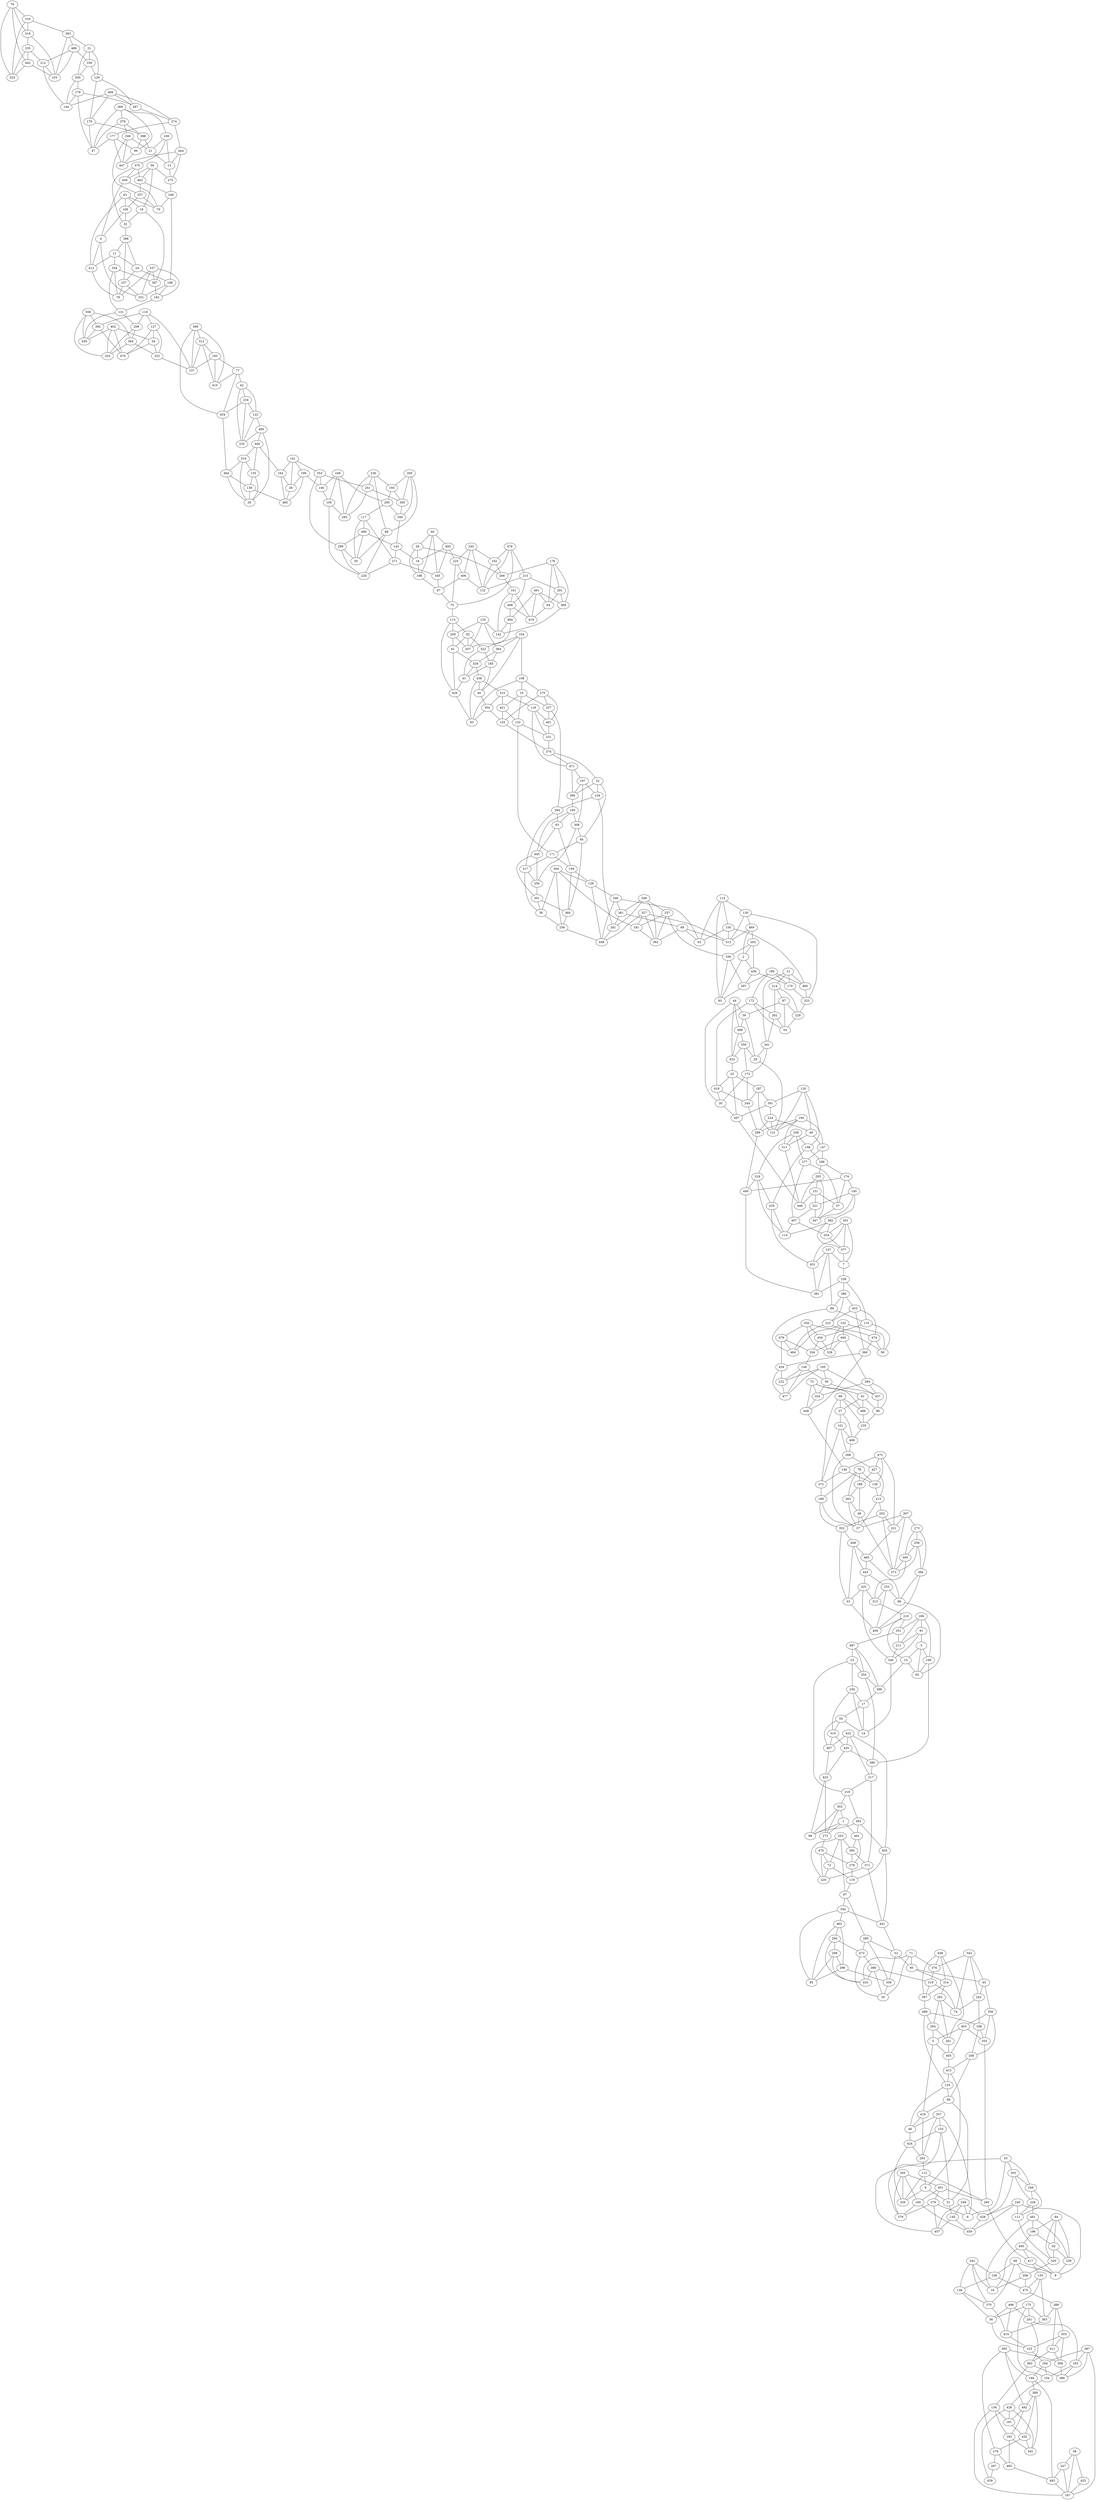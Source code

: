 graph G_1 {
    76;
    316;
    218;
    335;
    442;
    333;
    283;
    486;
    212;
    103;
    31;
    339;
    500;
    129;
    179;
    466;
    287;
    274;
    144;
    177;
    176;
    369;
    378;
    47;
    398;
    96;
    306;
    444;
    447;
    109;
    21;
    13;
    375;
    59;
    275;
    456;
    462;
    237;
    246;
    43;
    70;
    106;
    19;
    32;
    4;
    396;
    11;
    412;
    24;
    107;
    198;
    334;
    337;
    79;
    331;
    367;
    182;
    131;
    118;
    209;
    358;
    384;
    402;
    324;
    392;
    430;
    127;
    34;
    252;
    478;
    390;
    312;
    183;
    137;
    77;
    410;
    42;
    234;
    454;
    122;
    480;
    232;
    404;
    216;
    135;
    464;
    139;
    20;
    141;
    164;
    199;
    28;
    485;
    353;
    169;
    146;
    105;
    236;
    251;
    285;
    290;
    88;
    193;
    300;
    295;
    349;
    117;
    490;
    299;
    50;
    143;
    271;
    226;
    60;
    26;
    493;
    345;
    18;
    186;
    245;
    225;
    406;
    97;
    476;
    75;
    162;
    215;
    132;
    178;
    291;
    266;
    161;
    468;
    491;
    64;
    419;
    368;
    494;
    125;
    142;
    113;
    259;
    82;
    61;
    207;
    104;
    364;
    329;
    322;
    185;
    41;
    438;
    426;
    315;
    40;
    108;
    354;
    10;
    83;
    421;
    270;
    152;
    227;
    116;
    401;
    133;
    231;
    374;
    471;
    197;
    22;
    395;
    134;
    100;
    294;
    308;
    63;
    94;
    171;
    445;
    317;
    250;
    301;
    159;
    304;
    126;
    38;
    360;
    346;
    256;
    348;
    361;
    281;
    327;
    448;
    257;
    181;
    69;
    362;
    115;
    150;
    62;
    130;
    469;
    413;
    292;
    2;
    436;
    336;
    180;
    297;
    93;
    12;
    460;
    170;
    214;
    87;
    323;
    229;
    172;
    262;
    54;
    341;
    44;
    39;
    498;
    350;
    29;
    452;
    173;
    25;
    418;
    30;
    187;
    244;
    120;
    391;
    224;
    49;
    497;
    195;
    121;
    289;
    147;
    338;
    311;
    158;
    296;
    277;
    205;
    151;
    446;
    174;
    57;
    140;
    321;
    347;
    318;
    435;
    440;
    382;
    407;
    114;
    201;
    254;
    377;
    157;
    431;
    7;
    238;
    381;
    286;
    89;
    110;
    453;
    223;
    474;
    330;
    450;
    102;
    90;
    400;
    479;
    328;
    484;
    204;
    366;
    434;
    148;
    165;
    222;
    477;
    56;
    284;
    73;
    332;
    437;
    449;
    81;
    80;
    99;
    488;
    27;
    235;
    101;
    499;
    472;
    149;
    372;
    268;
    427;
    78;
    128;
    188;
    189;
    263;
    48;
    213;
    307;
    37;
    202;
    221;
    273;
    258;
    305;
    373;
    352;
    408;
    483;
    443;
    394;
    325;
    33;
    233;
    313;
    210;
    409;
    86;
    166;
    91;
    351;
    211;
    340;
    3;
    15;
    190;
    65;
    487;
    23;
    255;
    399;
    230;
    17;
    55;
    310;
    14;
    422;
    467;
    420;
    423;
    380;
    217;
    219;
    302;
    1;
    393;
    98;
    272;
    461;
    253;
    385;
    371;
    470;
    72;
    220;
    279;
    455;
    119;
    67;
    344;
    441;
    463;
    200;
    288;
    298;
    85;
    280;
    473;
    52;
    359;
    71;
    95;
    388;
    433;
    35;
    343;
    45;
    458;
    376;
    319;
    314;
    397;
    282;
    242;
    489;
    74;
    264;
    261;
    356;
    168;
    403;
    355;
    5;
    405;
    208;
    415;
    124;
    66;
    416;
    357;
    46;
    153;
    424;
    293;
    112;
    9;
    51;
    265;
    326;
    451;
    260;
    160;
    276;
    379;
    248;
    145;
    53;
    6;
    457;
    303;
    249;
    228;
    240;
    429;
    111;
    459;
    481;
    84;
    196;
    92;
    239;
    320;
    495;
    417;
    68;
    8;
    206;
    243;
    156;
    16;
    138;
    370;
    155;
    475;
    496;
    175;
    36;
    241;
    389;
    363;
    203;
    414;
    411;
    123;
    387;
    184;
    163;
    383;
    154;
    365;
    309;
    386;
    194;
    269;
    492;
    136;
    428;
    191;
    432;
    192;
    342;
    278;
    267;
    465;
    58;
    247;
    482;
    425;
    167;
    439;
    76 -- 316;
    76 -- 218;
    316 -- 218;
    218 -- 335;
    76 -- 442;
    335 -- 442;
    76 -- 333;
    316 -- 333;
    335 -- 333;
    442 -- 333;
    316 -- 283;
    283 -- 486;
    335 -- 212;
    486 -- 212;
    218 -- 103;
    442 -- 103;
    283 -- 103;
    486 -- 103;
    212 -- 103;
    283 -- 31;
    486 -- 339;
    31 -- 339;
    31 -- 500;
    339 -- 500;
    31 -- 129;
    339 -- 129;
    500 -- 179;
    129 -- 287;
    179 -- 287;
    466 -- 287;
    466 -- 274;
    287 -- 274;
    212 -- 144;
    500 -- 144;
    179 -- 144;
    466 -- 144;
    274 -- 177;
    129 -- 176;
    466 -- 176;
    369 -- 378;
    179 -- 47;
    177 -- 47;
    176 -- 47;
    369 -- 47;
    378 -- 47;
    176 -- 398;
    378 -- 398;
    177 -- 96;
    369 -- 96;
    398 -- 96;
    378 -- 306;
    274 -- 444;
    177 -- 447;
    96 -- 447;
    306 -- 447;
    444 -- 447;
    369 -- 109;
    398 -- 21;
    306 -- 21;
    109 -- 21;
    444 -- 13;
    109 -- 13;
    21 -- 13;
    109 -- 375;
    444 -- 275;
    13 -- 275;
    59 -- 275;
    375 -- 456;
    59 -- 456;
    375 -- 462;
    59 -- 462;
    306 -- 237;
    462 -- 237;
    275 -- 246;
    462 -- 246;
    456 -- 70;
    237 -- 70;
    246 -- 70;
    43 -- 70;
    237 -- 106;
    43 -- 106;
    59 -- 19;
    43 -- 19;
    375 -- 32;
    106 -- 32;
    19 -- 32;
    456 -- 4;
    106 -- 4;
    32 -- 396;
    396 -- 11;
    43 -- 412;
    4 -- 412;
    11 -- 412;
    396 -- 24;
    11 -- 24;
    396 -- 107;
    24 -- 107;
    246 -- 198;
    24 -- 198;
    11 -- 334;
    412 -- 79;
    107 -- 79;
    334 -- 79;
    337 -- 79;
    4 -- 331;
    107 -- 331;
    198 -- 331;
    337 -- 331;
    19 -- 367;
    334 -- 367;
    337 -- 367;
    198 -- 182;
    337 -- 182;
    367 -- 182;
    334 -- 131;
    182 -- 131;
    131 -- 209;
    118 -- 209;
    209 -- 384;
    358 -- 384;
    209 -- 324;
    358 -- 324;
    384 -- 324;
    402 -- 324;
    118 -- 392;
    358 -- 392;
    131 -- 430;
    358 -- 430;
    402 -- 430;
    392 -- 430;
    118 -- 127;
    402 -- 34;
    127 -- 34;
    384 -- 252;
    127 -- 252;
    34 -- 252;
    402 -- 478;
    392 -- 478;
    127 -- 478;
    34 -- 478;
    390 -- 312;
    312 -- 183;
    118 -- 137;
    252 -- 137;
    390 -- 137;
    312 -- 137;
    183 -- 137;
    183 -- 77;
    390 -- 410;
    312 -- 410;
    183 -- 410;
    77 -- 410;
    77 -- 42;
    42 -- 234;
    390 -- 454;
    77 -- 454;
    234 -- 454;
    42 -- 122;
    234 -- 122;
    122 -- 480;
    42 -- 232;
    234 -- 232;
    122 -- 232;
    480 -- 232;
    480 -- 404;
    404 -- 216;
    404 -- 135;
    216 -- 135;
    454 -- 464;
    216 -- 464;
    135 -- 139;
    464 -- 139;
    480 -- 20;
    216 -- 20;
    135 -- 20;
    464 -- 20;
    139 -- 20;
    404 -- 164;
    141 -- 164;
    141 -- 199;
    141 -- 28;
    164 -- 28;
    199 -- 28;
    139 -- 485;
    164 -- 485;
    199 -- 485;
    28 -- 485;
    141 -- 353;
    199 -- 146;
    353 -- 146;
    169 -- 146;
    169 -- 105;
    146 -- 105;
    353 -- 251;
    236 -- 251;
    169 -- 285;
    105 -- 285;
    236 -- 285;
    251 -- 285;
    236 -- 88;
    290 -- 88;
    236 -- 193;
    290 -- 193;
    251 -- 300;
    290 -- 300;
    193 -- 300;
    169 -- 295;
    193 -- 295;
    290 -- 349;
    300 -- 349;
    295 -- 349;
    295 -- 117;
    117 -- 490;
    353 -- 299;
    490 -- 299;
    88 -- 50;
    117 -- 50;
    490 -- 50;
    299 -- 50;
    349 -- 143;
    490 -- 143;
    117 -- 271;
    143 -- 271;
    105 -- 226;
    88 -- 226;
    299 -- 226;
    271 -- 226;
    60 -- 26;
    60 -- 493;
    271 -- 345;
    60 -- 345;
    493 -- 345;
    143 -- 18;
    26 -- 18;
    493 -- 18;
    60 -- 186;
    26 -- 186;
    18 -- 186;
    493 -- 225;
    245 -- 225;
    245 -- 406;
    225 -- 406;
    345 -- 97;
    186 -- 97;
    406 -- 97;
    225 -- 75;
    97 -- 75;
    476 -- 75;
    245 -- 162;
    476 -- 162;
    476 -- 215;
    245 -- 132;
    406 -- 132;
    476 -- 132;
    162 -- 132;
    215 -- 132;
    215 -- 291;
    178 -- 291;
    26 -- 266;
    162 -- 266;
    178 -- 266;
    266 -- 161;
    215 -- 468;
    161 -- 468;
    178 -- 64;
    291 -- 64;
    491 -- 64;
    161 -- 419;
    468 -- 419;
    491 -- 419;
    64 -- 419;
    178 -- 368;
    291 -- 368;
    491 -- 368;
    468 -- 494;
    491 -- 494;
    161 -- 142;
    368 -- 142;
    494 -- 142;
    125 -- 142;
    75 -- 113;
    125 -- 259;
    113 -- 259;
    113 -- 82;
    259 -- 61;
    82 -- 61;
    494 -- 207;
    125 -- 207;
    259 -- 207;
    82 -- 207;
    125 -- 364;
    104 -- 364;
    61 -- 329;
    364 -- 329;
    82 -- 322;
    104 -- 322;
    364 -- 185;
    322 -- 185;
    329 -- 41;
    322 -- 41;
    185 -- 41;
    329 -- 438;
    113 -- 426;
    61 -- 426;
    41 -- 426;
    438 -- 315;
    104 -- 40;
    185 -- 40;
    438 -- 40;
    104 -- 108;
    315 -- 354;
    40 -- 354;
    108 -- 10;
    438 -- 83;
    426 -- 83;
    108 -- 83;
    354 -- 83;
    315 -- 421;
    10 -- 421;
    108 -- 270;
    354 -- 152;
    421 -- 152;
    270 -- 152;
    10 -- 227;
    270 -- 227;
    315 -- 116;
    270 -- 401;
    227 -- 401;
    116 -- 401;
    10 -- 133;
    421 -- 133;
    116 -- 231;
    401 -- 231;
    133 -- 231;
    152 -- 374;
    231 -- 374;
    116 -- 471;
    374 -- 471;
    471 -- 197;
    374 -- 22;
    471 -- 395;
    197 -- 395;
    22 -- 395;
    197 -- 134;
    22 -- 134;
    395 -- 100;
    227 -- 294;
    134 -- 294;
    197 -- 308;
    100 -- 308;
    100 -- 63;
    294 -- 63;
    22 -- 94;
    308 -- 94;
    133 -- 171;
    94 -- 171;
    100 -- 445;
    63 -- 445;
    294 -- 317;
    171 -- 317;
    308 -- 250;
    445 -- 250;
    317 -- 250;
    445 -- 301;
    250 -- 301;
    63 -- 159;
    171 -- 159;
    159 -- 126;
    304 -- 126;
    317 -- 38;
    301 -- 38;
    304 -- 38;
    94 -- 360;
    301 -- 360;
    159 -- 360;
    126 -- 346;
    304 -- 256;
    38 -- 256;
    360 -- 256;
    346 -- 361;
    348 -- 361;
    134 -- 281;
    348 -- 281;
    361 -- 281;
    126 -- 448;
    346 -- 448;
    256 -- 448;
    281 -- 448;
    327 -- 448;
    348 -- 257;
    304 -- 181;
    327 -- 181;
    257 -- 181;
    361 -- 69;
    348 -- 362;
    327 -- 362;
    257 -- 362;
    181 -- 362;
    69 -- 362;
    115 -- 150;
    346 -- 62;
    69 -- 62;
    115 -- 62;
    150 -- 62;
    115 -- 130;
    130 -- 469;
    327 -- 413;
    69 -- 413;
    150 -- 413;
    130 -- 413;
    469 -- 413;
    469 -- 292;
    469 -- 2;
    292 -- 2;
    292 -- 436;
    2 -- 436;
    257 -- 336;
    292 -- 336;
    436 -- 297;
    336 -- 297;
    180 -- 297;
    115 -- 93;
    2 -- 93;
    336 -- 93;
    297 -- 93;
    150 -- 460;
    180 -- 460;
    12 -- 460;
    436 -- 170;
    180 -- 170;
    12 -- 170;
    12 -- 214;
    214 -- 87;
    130 -- 323;
    460 -- 323;
    170 -- 323;
    214 -- 229;
    87 -- 229;
    323 -- 229;
    180 -- 172;
    214 -- 262;
    172 -- 262;
    87 -- 54;
    229 -- 54;
    172 -- 54;
    262 -- 54;
    12 -- 341;
    262 -- 341;
    87 -- 39;
    44 -- 39;
    44 -- 498;
    39 -- 498;
    498 -- 350;
    341 -- 29;
    39 -- 29;
    350 -- 29;
    44 -- 452;
    498 -- 452;
    350 -- 452;
    341 -- 173;
    350 -- 173;
    452 -- 25;
    172 -- 418;
    25 -- 418;
    44 -- 30;
    173 -- 30;
    418 -- 30;
    25 -- 187;
    173 -- 244;
    418 -- 244;
    187 -- 244;
    187 -- 391;
    120 -- 391;
    391 -- 224;
    120 -- 49;
    224 -- 49;
    25 -- 497;
    30 -- 497;
    391 -- 497;
    29 -- 121;
    187 -- 121;
    120 -- 121;
    224 -- 121;
    195 -- 121;
    244 -- 289;
    224 -- 289;
    195 -- 289;
    49 -- 147;
    195 -- 147;
    49 -- 311;
    195 -- 311;
    338 -- 311;
    120 -- 158;
    338 -- 158;
    147 -- 296;
    158 -- 296;
    147 -- 277;
    338 -- 277;
    296 -- 205;
    205 -- 151;
    497 -- 446;
    311 -- 446;
    205 -- 446;
    151 -- 446;
    296 -- 174;
    277 -- 57;
    151 -- 57;
    174 -- 57;
    174 -- 140;
    151 -- 321;
    140 -- 321;
    205 -- 347;
    57 -- 347;
    140 -- 347;
    321 -- 347;
    338 -- 318;
    158 -- 435;
    318 -- 435;
    289 -- 440;
    174 -- 440;
    318 -- 440;
    140 -- 382;
    277 -- 407;
    321 -- 407;
    318 -- 114;
    435 -- 114;
    382 -- 114;
    407 -- 114;
    382 -- 254;
    407 -- 254;
    201 -- 254;
    382 -- 377;
    201 -- 377;
    254 -- 377;
    435 -- 431;
    201 -- 431;
    157 -- 431;
    201 -- 7;
    377 -- 7;
    157 -- 7;
    7 -- 238;
    440 -- 381;
    157 -- 381;
    431 -- 381;
    238 -- 381;
    238 -- 286;
    157 -- 89;
    286 -- 89;
    238 -- 110;
    89 -- 110;
    286 -- 453;
    286 -- 223;
    453 -- 223;
    453 -- 474;
    223 -- 474;
    110 -- 450;
    330 -- 450;
    110 -- 90;
    474 -- 90;
    330 -- 90;
    102 -- 90;
    102 -- 400;
    330 -- 479;
    330 -- 328;
    450 -- 328;
    102 -- 328;
    400 -- 328;
    89 -- 484;
    223 -- 484;
    102 -- 484;
    479 -- 484;
    450 -- 204;
    400 -- 204;
    479 -- 204;
    453 -- 366;
    474 -- 366;
    479 -- 434;
    366 -- 434;
    204 -- 148;
    434 -- 222;
    148 -- 222;
    165 -- 222;
    434 -- 477;
    148 -- 477;
    165 -- 477;
    222 -- 477;
    148 -- 56;
    165 -- 56;
    400 -- 284;
    56 -- 332;
    284 -- 332;
    73 -- 332;
    165 -- 437;
    56 -- 437;
    284 -- 437;
    366 -- 449;
    73 -- 449;
    332 -- 449;
    73 -- 81;
    284 -- 80;
    437 -- 80;
    81 -- 80;
    73 -- 488;
    81 -- 488;
    99 -- 488;
    81 -- 27;
    99 -- 27;
    80 -- 235;
    99 -- 235;
    488 -- 235;
    27 -- 101;
    27 -- 499;
    235 -- 499;
    101 -- 499;
    449 -- 149;
    472 -- 149;
    99 -- 372;
    101 -- 372;
    149 -- 372;
    101 -- 268;
    499 -- 268;
    472 -- 427;
    268 -- 427;
    472 -- 128;
    149 -- 128;
    78 -- 128;
    427 -- 188;
    78 -- 188;
    372 -- 189;
    78 -- 189;
    78 -- 263;
    188 -- 263;
    188 -- 48;
    263 -- 48;
    427 -- 213;
    128 -- 213;
    268 -- 37;
    189 -- 37;
    263 -- 37;
    48 -- 37;
    213 -- 37;
    307 -- 37;
    213 -- 202;
    472 -- 221;
    307 -- 221;
    202 -- 221;
    307 -- 273;
    273 -- 258;
    273 -- 305;
    258 -- 305;
    48 -- 373;
    307 -- 373;
    202 -- 373;
    258 -- 373;
    305 -- 373;
    189 -- 352;
    202 -- 352;
    352 -- 408;
    221 -- 483;
    408 -- 483;
    408 -- 443;
    483 -- 443;
    273 -- 394;
    258 -- 394;
    443 -- 325;
    352 -- 33;
    408 -- 33;
    325 -- 33;
    443 -- 233;
    305 -- 313;
    325 -- 313;
    233 -- 313;
    313 -- 210;
    394 -- 409;
    33 -- 409;
    233 -- 409;
    210 -- 409;
    483 -- 86;
    394 -- 86;
    233 -- 86;
    166 -- 91;
    210 -- 351;
    166 -- 351;
    166 -- 211;
    91 -- 211;
    351 -- 211;
    325 -- 340;
    91 -- 340;
    211 -- 340;
    91 -- 3;
    210 -- 15;
    3 -- 15;
    166 -- 190;
    3 -- 190;
    86 -- 65;
    3 -- 65;
    15 -- 65;
    190 -- 65;
    351 -- 487;
    487 -- 23;
    487 -- 255;
    23 -- 255;
    15 -- 399;
    487 -- 399;
    255 -- 399;
    23 -- 230;
    399 -- 17;
    230 -- 17;
    17 -- 55;
    230 -- 310;
    55 -- 310;
    340 -- 14;
    230 -- 14;
    17 -- 14;
    55 -- 14;
    55 -- 467;
    310 -- 467;
    422 -- 467;
    310 -- 420;
    422 -- 420;
    467 -- 423;
    420 -- 423;
    190 -- 380;
    255 -- 380;
    420 -- 380;
    422 -- 217;
    380 -- 217;
    23 -- 219;
    217 -- 219;
    219 -- 302;
    302 -- 1;
    219 -- 393;
    423 -- 98;
    302 -- 98;
    1 -- 98;
    393 -- 98;
    423 -- 272;
    302 -- 272;
    1 -- 272;
    1 -- 461;
    393 -- 461;
    461 -- 385;
    253 -- 385;
    217 -- 371;
    385 -- 371;
    272 -- 470;
    253 -- 72;
    470 -- 72;
    253 -- 220;
    371 -- 220;
    470 -- 220;
    72 -- 220;
    461 -- 279;
    385 -- 279;
    470 -- 279;
    422 -- 455;
    393 -- 455;
    72 -- 119;
    279 -- 119;
    455 -- 119;
    253 -- 67;
    119 -- 67;
    67 -- 344;
    371 -- 441;
    455 -- 441;
    344 -- 441;
    344 -- 463;
    463 -- 200;
    200 -- 288;
    463 -- 298;
    288 -- 298;
    344 -- 85;
    463 -- 85;
    288 -- 85;
    298 -- 85;
    67 -- 280;
    200 -- 473;
    280 -- 473;
    441 -- 52;
    280 -- 52;
    298 -- 359;
    280 -- 359;
    52 -- 359;
    52 -- 95;
    71 -- 95;
    473 -- 388;
    200 -- 433;
    288 -- 433;
    71 -- 433;
    388 -- 433;
    473 -- 35;
    359 -- 35;
    71 -- 35;
    388 -- 35;
    95 -- 45;
    343 -- 45;
    71 -- 376;
    343 -- 376;
    458 -- 376;
    388 -- 319;
    376 -- 319;
    95 -- 314;
    458 -- 314;
    458 -- 397;
    319 -- 397;
    314 -- 397;
    314 -- 282;
    343 -- 242;
    45 -- 242;
    397 -- 489;
    343 -- 74;
    319 -- 74;
    282 -- 74;
    242 -- 74;
    282 -- 264;
    489 -- 264;
    458 -- 261;
    282 -- 261;
    264 -- 261;
    45 -- 356;
    242 -- 168;
    489 -- 168;
    356 -- 403;
    356 -- 355;
    168 -- 355;
    403 -- 355;
    264 -- 5;
    403 -- 5;
    261 -- 405;
    403 -- 405;
    5 -- 405;
    356 -- 208;
    168 -- 208;
    405 -- 415;
    208 -- 415;
    489 -- 124;
    415 -- 124;
    208 -- 66;
    124 -- 66;
    5 -- 416;
    66 -- 416;
    124 -- 46;
    416 -- 46;
    357 -- 46;
    357 -- 153;
    46 -- 424;
    153 -- 424;
    416 -- 293;
    357 -- 293;
    424 -- 293;
    293 -- 112;
    415 -- 9;
    112 -- 9;
    66 -- 51;
    153 -- 51;
    9 -- 51;
    424 -- 326;
    112 -- 326;
    9 -- 326;
    265 -- 326;
    265 -- 451;
    355 -- 260;
    112 -- 260;
    451 -- 260;
    265 -- 160;
    451 -- 160;
    451 -- 276;
    153 -- 379;
    265 -- 379;
    160 -- 379;
    276 -- 379;
    51 -- 145;
    248 -- 145;
    357 -- 6;
    276 -- 6;
    248 -- 6;
    53 -- 6;
    276 -- 457;
    248 -- 457;
    145 -- 457;
    53 -- 457;
    53 -- 303;
    53 -- 249;
    303 -- 249;
    303 -- 228;
    249 -- 228;
    248 -- 429;
    303 -- 429;
    240 -- 429;
    249 -- 111;
    228 -- 111;
    240 -- 111;
    160 -- 459;
    145 -- 459;
    240 -- 459;
    429 -- 459;
    228 -- 481;
    481 -- 196;
    84 -- 196;
    84 -- 92;
    196 -- 92;
    481 -- 239;
    84 -- 239;
    92 -- 239;
    111 -- 320;
    84 -- 320;
    92 -- 320;
    196 -- 495;
    260 -- 417;
    495 -- 417;
    240 -- 8;
    239 -- 8;
    495 -- 8;
    417 -- 8;
    68 -- 8;
    320 -- 206;
    68 -- 206;
    68 -- 156;
    243 -- 156;
    481 -- 16;
    495 -- 16;
    206 -- 16;
    243 -- 16;
    243 -- 138;
    156 -- 138;
    68 -- 370;
    243 -- 370;
    138 -- 370;
    417 -- 155;
    206 -- 475;
    156 -- 475;
    155 -- 475;
    155 -- 496;
    138 -- 36;
    496 -- 36;
    175 -- 36;
    496 -- 241;
    175 -- 241;
    475 -- 389;
    155 -- 363;
    175 -- 363;
    389 -- 363;
    389 -- 203;
    370 -- 414;
    496 -- 414;
    363 -- 414;
    389 -- 411;
    203 -- 411;
    36 -- 123;
    203 -- 123;
    414 -- 123;
    123 -- 184;
    387 -- 184;
    241 -- 163;
    387 -- 163;
    241 -- 383;
    411 -- 383;
    175 -- 154;
    184 -- 154;
    163 -- 154;
    203 -- 309;
    411 -- 309;
    365 -- 309;
    387 -- 386;
    163 -- 386;
    383 -- 386;
    309 -- 386;
    184 -- 194;
    365 -- 194;
    194 -- 269;
    365 -- 492;
    269 -- 492;
    383 -- 136;
    154 -- 428;
    492 -- 191;
    136 -- 191;
    428 -- 191;
    269 -- 432;
    191 -- 432;
    492 -- 192;
    136 -- 192;
    269 -- 342;
    428 -- 342;
    432 -- 342;
    192 -- 342;
    365 -- 278;
    432 -- 278;
    278 -- 267;
    192 -- 465;
    278 -- 465;
    58 -- 247;
    194 -- 482;
    465 -- 482;
    247 -- 482;
    58 -- 425;
    387 -- 167;
    136 -- 167;
    58 -- 167;
    247 -- 167;
    482 -- 167;
    425 -- 167;
    428 -- 439;
    267 -- 439;
}